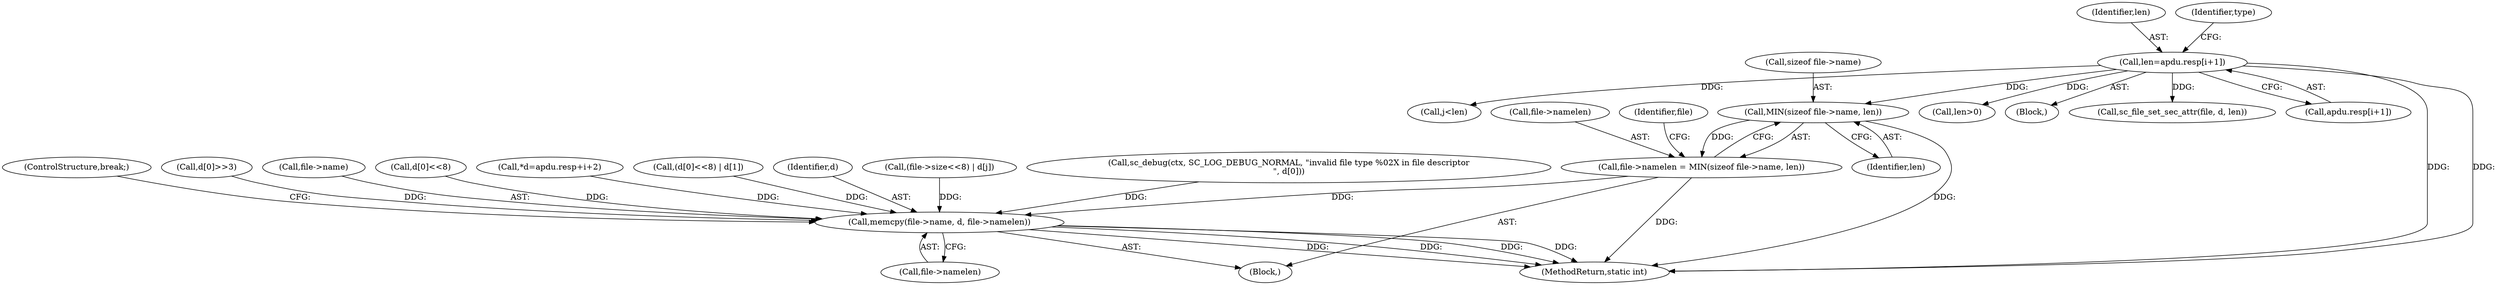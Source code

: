 digraph "0_OpenSC_360e95d45ac4123255a4c796db96337f332160ad#diff-d643a0fa169471dbf2912f4866dc49c5_3@pointer" {
"1000561" [label="(Call,MIN(sizeof file->name, len))"];
"1000423" [label="(Call,len=apdu.resp[i+1])"];
"1000557" [label="(Call,file->namelen = MIN(sizeof file->name, len))"];
"1000567" [label="(Call,memcpy(file->name, d, file->namelen))"];
"1000529" [label="(Call,sc_debug(ctx, SC_LOG_DEBUG_NORMAL, \"invalid file type %02X in file descriptor\n\", d[0]))"];
"1000464" [label="(Call,j<len)"];
"1000452" [label="(Block,)"];
"1000575" [label="(ControlStructure,break;)"];
"1000584" [label="(Call,len>0)"];
"1000420" [label="(Block,)"];
"1000507" [label="(Call,d[0]>>3)"];
"1000568" [label="(Call,file->name)"];
"1000558" [label="(Call,file->namelen)"];
"1000424" [label="(Identifier,len)"];
"1000569" [label="(Identifier,file)"];
"1000557" [label="(Call,file->namelen = MIN(sizeof file->name, len))"];
"1000567" [label="(Call,memcpy(file->name, d, file->namelen))"];
"1000441" [label="(Call,*d=apdu.resp+i+2)"];
"1000547" [label="(Call,d[0]<<8)"];
"1000566" [label="(Identifier,len)"];
"1000577" [label="(Call,sc_file_set_sec_attr(file, d, len))"];
"1000571" [label="(Identifier,d)"];
"1000546" [label="(Call,(d[0]<<8) | d[1])"];
"1000425" [label="(Call,apdu.resp[i+1])"];
"1000473" [label="(Call,(file->size<<8) | d[j])"];
"1000607" [label="(MethodReturn,static int)"];
"1000434" [label="(Identifier,type)"];
"1000561" [label="(Call,MIN(sizeof file->name, len))"];
"1000572" [label="(Call,file->namelen)"];
"1000562" [label="(Call,sizeof file->name)"];
"1000423" [label="(Call,len=apdu.resp[i+1])"];
"1000561" -> "1000557"  [label="AST: "];
"1000561" -> "1000566"  [label="CFG: "];
"1000562" -> "1000561"  [label="AST: "];
"1000566" -> "1000561"  [label="AST: "];
"1000557" -> "1000561"  [label="CFG: "];
"1000561" -> "1000607"  [label="DDG: "];
"1000561" -> "1000557"  [label="DDG: "];
"1000423" -> "1000561"  [label="DDG: "];
"1000423" -> "1000420"  [label="AST: "];
"1000423" -> "1000425"  [label="CFG: "];
"1000424" -> "1000423"  [label="AST: "];
"1000425" -> "1000423"  [label="AST: "];
"1000434" -> "1000423"  [label="CFG: "];
"1000423" -> "1000607"  [label="DDG: "];
"1000423" -> "1000607"  [label="DDG: "];
"1000423" -> "1000464"  [label="DDG: "];
"1000423" -> "1000577"  [label="DDG: "];
"1000423" -> "1000584"  [label="DDG: "];
"1000557" -> "1000452"  [label="AST: "];
"1000558" -> "1000557"  [label="AST: "];
"1000569" -> "1000557"  [label="CFG: "];
"1000557" -> "1000607"  [label="DDG: "];
"1000557" -> "1000567"  [label="DDG: "];
"1000567" -> "1000452"  [label="AST: "];
"1000567" -> "1000572"  [label="CFG: "];
"1000568" -> "1000567"  [label="AST: "];
"1000571" -> "1000567"  [label="AST: "];
"1000572" -> "1000567"  [label="AST: "];
"1000575" -> "1000567"  [label="CFG: "];
"1000567" -> "1000607"  [label="DDG: "];
"1000567" -> "1000607"  [label="DDG: "];
"1000567" -> "1000607"  [label="DDG: "];
"1000567" -> "1000607"  [label="DDG: "];
"1000473" -> "1000567"  [label="DDG: "];
"1000546" -> "1000567"  [label="DDG: "];
"1000507" -> "1000567"  [label="DDG: "];
"1000529" -> "1000567"  [label="DDG: "];
"1000441" -> "1000567"  [label="DDG: "];
"1000547" -> "1000567"  [label="DDG: "];
}

